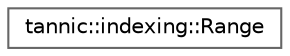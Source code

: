 digraph "Graphical Class Hierarchy"
{
 // LATEX_PDF_SIZE
  bgcolor="transparent";
  edge [fontname=Helvetica,fontsize=10,labelfontname=Helvetica,labelfontsize=10];
  node [fontname=Helvetica,fontsize=10,shape=box,height=0.2,width=0.4];
  rankdir="LR";
  Node0 [id="Node000000",label="tannic::indexing::Range",height=0.2,width=0.4,color="grey40", fillcolor="white", style="filled",URL="$de/dea/structtannic_1_1indexing_1_1Range.html",tooltip="Represents a half-open interval [start, stop) for slicing."];
}
